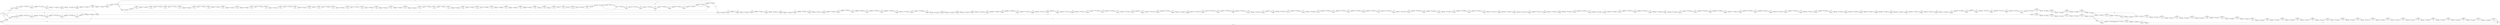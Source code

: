 digraph {
	graph [rankdir=LR]
	node [shape=rectangle]
	2 -> 1494 [label=135]
	1494 -> 1521 [label=118]
	1494 -> 93647 [label=17]
	1521 -> 2667 [label=135]
	2667 -> 2694 [label=118]
	2667 -> 93673 [label=17]
	2694 -> 2742 [label=135]
	2742 -> 2817 [label=118]
	2742 -> 93747 [label=17]
	2817 -> 2844 [label=135]
	2844 -> 2874 [label=118]
	2844 -> 93776 [label=17]
	2874 -> 3005 [label=135]
	3005 -> 3032 [label=118]
	3005 -> 93802 [label=17]
	3032 -> 3358 [label=135]
	3358 -> 3385 [label=118]
	3358 -> 93828 [label=17]
	3385 -> 3931 [label=135]
	3931 -> 3958 [label=118]
	3931 -> 93854 [label=17]
	3958 -> 4175 [label=135]
	4175 -> 4189 [label=169]
	4189 -> 4196 [label=152]
	4189 -> 8342 [label=17]
	4196 -> 4580 [label=135]
	4196 -> 7597 [label=17]
	4580 -> 4607 [label=118]
	4580 -> 93880 [label=17]
	4607 -> 4628 [label=135]
	4628 -> 4655 [label=118]
	4628 -> 93906 [label=17]
	4655 -> 4676 [label=135]
	4676 -> 4730 [label=118]
	4676 -> 93959 [label=17]
	4730 -> 4745 [label=135]
	4745 -> 4793 [label=118]
	4745 -> 94006 [label=17]
	4793 -> 4803 [label=135]
	4803 -> 4831 [label=118]
	4803 -> 94033 [label=17]
	4831 -> 4838 [label=135]
	4838 -> 4865 [label=118]
	4838 -> 94059 [label=17]
	4865 -> 4982 [label=135]
	4982 -> 5009 [label=118]
	4982 -> 94085 [label=17]
	5009 -> 5018 [label=135]
	5018 -> 5045 [label=118]
	5018 -> 94111 [label=17]
	5045 -> 5088 [label=135]
	5088 -> 5115 [label=118]
	5088 -> 94137 [label=17]
	5115 -> 5124 [label=135]
	5124 -> 5172 [label=118]
	5124 -> 94184 [label=17]
	5172 -> 5178 [label=135]
	5178 -> 5217 [label=118]
	5178 -> 94222 [label=17]
	5217 -> 5256 [label=135]
	5256 -> 5298 [label=118]
	5256 -> 94263 [label=17]
	5298 -> 5319 [label=135]
	5319 -> 5346 [label=118]
	5319 -> 94289 [label=17]
	5346 -> 5373 [label=118]
	5346 -> 94315 [label=17]
	5373 -> 5388 [label=135]
	5388 -> 5415 [label=118]
	5388 -> 94341 [label=17]
	5415 -> 5691 [label=135]
	5691 -> 5727 [label=118]
	5691 -> 94376 [label=17]
	5727 -> 5730 [label=135]
	5730 -> 5757 [label=118]
	5730 -> 94402 [label=17]
	5757 -> 5945 [label=135]
	5945 -> 5972 [label=118]
	5945 -> 94428 [label=17]
	5972 -> 6055 [label=135]
	6055 -> 6082 [label=118]
	6055 -> 94454 [label=17]
	6082 -> 6180 [label=135]
	6180 -> 6207 [label=118]
	6180 -> 94480 [label=17]
	6207 -> 6273 [label=135]
	6273 -> 6319 [label=118]
	6273 -> 94525 [label=17]
	6319 -> 6358 [label=135]
	6358 -> 6385 [label=118]
	6358 -> 94551 [label=17]
	6385 -> 6421 [label=135]
	6421 -> 6448 [label=118]
	6421 -> 94577 [label=17]
	6448 -> 6596 [label=135]
	6596 -> 6625 [label=118]
	6596 -> 94605 [label=17]
	6625 -> 6633 [label=135]
	6633 -> 6767 [label=118]
	6633 -> 94738 [label=17]
	6767 -> 6848 [label=135]
	6848 -> 6887 [label=118]
	6848 -> 94776 [label=17]
	6887 -> 6898 [label=135]
	6898 -> 6953 [label=118]
	6898 -> 94830 [label=17]
	6953 -> 6959 [label=135]
	6959 -> 6986 [label=118]
	6959 -> 94856 [label=17]
	6986 -> 6997 [label=135]
	6997 -> 7040 [label=118]
	6997 -> 94898 [label=17]
	7040 -> 7067 [label=118]
	7040 -> 94924 [label=17]
	7067 -> 7100 [label=118]
	7067 -> 94956 [label=17]
	7100 -> 7163 [label=118]
	7100 -> 95018 [label=17]
	7163 -> 7226 [label=118]
	7163 -> 95080 [label=17]
	7226 -> 7283 [label=135]
	7283 -> 7439 [label=118]
	7283 -> 95235 [label=17]
	7439 -> 7467 [label=135]
	7467 -> 7506 [label=118]
	7467 -> 4175 [label=17]
	7506 -> 7509 [label=253]
	7509 -> 7517 [label=236]
	7509 -> 8290 [label=17]
	7517 -> 7597 [label=118]
	7517 -> 8164 [label=118]
	7597 -> 7650 [label=135]
	7650 -> 7719 [label=118]
	7650 -> 95410 [label=17]
	7719 -> 7720 [label=135]
	7720 -> 7747 [label=118]
	7720 -> 95436 [label=17]
	7747 -> 7794 [label=135]
	7794 -> 7827 [label=118]
	7794 -> 95468 [label=17]
	7827 -> 7836 [label=135]
	7836 -> 7863 [label=118]
	7836 -> 95494 [label=17]
	7863 -> 7915 [label=135]
	7915 -> 7942 [label=118]
	7915 -> 95520 [label=17]
	7942 -> 8080 [label=135]
	8080 -> 8164 [label=118]
	8080 -> 8237 [label=17]
	8164 -> 8169 [label=236]
	8169 -> 8237 [label=118]
	8169 -> 8290 [label=118]
	8237 -> 7506 [label=135]
	8290 -> 8292 [label=135]
	8292 -> 8342 [label=118]
	8292 -> 4175 [label=17]
	8342 -> 8498 [label=135]
	8498 -> 8525 [label=118]
	8498 -> 95784 [label=17]
	8525 -> 8570 [label=118]
	8525 -> 95828 [label=17]
	8570 -> 8582 [label=135]
	8582 -> 8630 [label=118]
	8582 -> 95875 [label=17]
	8630 -> 8671 [label=135]
	8671 -> 8746 [label=118]
	8671 -> 95949 [label=17]
	8746 -> 8831 [label=135]
	8831 -> 8891 [label=118]
	8831 -> 96008 [label=17]
	8891 -> 8933 [label=135]
	8933 -> 8963 [label=118]
	8933 -> 96037 [label=17]
	8963 -> 9539 [label=135]
	9539 -> 9566 [label=118]
	9539 -> 96063 [label=17]
	9566 -> 9577 [label=135]
	9577 -> 9605 [label=118]
	9577 -> 96090 [label=17]
	9605 -> 9638 [label=135]
	9638 -> 9665 [label=118]
	9638 -> 96116 [label=17]
	9665 -> 9821 [label=135]
	9821 -> 9848 [label=118]
	9821 -> 96142 [label=17]
	9848 -> 9896 [label=135]
	9896 -> 9982 [label=118]
	9896 -> 96227 [label=17]
	9982 -> 10007 [label=135]
	10007 -> 10034 [label=118]
	10007 -> 96253 [label=17]
	10034 -> 10085 [label=135]
	10085 -> 10121 [label=118]
	10085 -> 96288 [label=17]
	10121 -> 10184 [label=135]
	10184 -> 10217 [label=118]
	10184 -> 96320 [label=17]
	10217 -> 10238 [label=135]
	10238 -> 10285 [label=118]
	10238 -> 96366 [label=17]
	10285 -> 10349 [label=135]
	10349 -> 10404 [label=118]
	10349 -> 96420 [label=17]
	10404 -> 10442 [label=135]
	10442 -> 10469 [label=118]
	10442 -> 96446 [label=17]
	10469 -> 10478 [label=135]
	10478 -> 10524 [label=118]
	10478 -> 96491 [label=17]
	10524 -> 10813 [label=135]
	10813 -> 10840 [label=118]
	10813 -> 96517 [label=17]
	10840 -> 10896 [label=135]
	10896 -> 10926 [label=118]
	10896 -> 96546 [label=17]
	10926 -> 10980 [label=135]
	10980 -> 11007 [label=118]
	10980 -> 96572 [label=17]
	11007 -> 11055 [label=135]
	11055 -> 11082 [label=118]
	11055 -> 96598 [label=17]
	11082 -> 11115 [label=135]
	11115 -> 11142 [label=118]
	11115 -> 96624 [label=17]
	11142 -> 11169 [label=118]
	11142 -> 96650 [label=17]
	11169 -> 11178 [label=135]
	11178 -> 11205 [label=118]
	11178 -> 96676 [label=17]
	11205 -> 11241 [label=135]
	11241 -> 11271 [label=118]
	11241 -> 96705 [label=17]
	11271 -> 11286 [label=135]
	11286 -> 11313 [label=118]
	11286 -> 96731 [label=17]
	11313 -> 11385 [label=135]
	11385 -> 11412 [label=118]
	11385 -> 96757 [label=17]
	11412 -> 11418 [label=135]
	11418 -> 11445 [label=118]
	11418 -> 96783 [label=17]
	11445 -> 11475 [label=118]
	11445 -> 96812 [label=17]
	11475 -> 11547 [label=135]
	11547 -> 11580 [label=118]
	11547 -> 96844 [label=17]
	11580 -> 11613 [label=135]
	11613 -> 11643 [label=118]
	11613 -> 96873 [label=17]
	11643 -> 11685 [label=135]
	11685 -> 11712 [label=118]
	11685 -> 96899 [label=17]
	11712 -> 11730 [label=135]
	11730 -> 11778 [label=118]
	11730 -> 96946 [label=17]
	11778 -> 11787 [label=135]
	11787 -> 11815 [label=118]
	11787 -> 96973 [label=17]
	11815 -> 11844 [label=135]
	11844 -> 11871 [label=118]
	11844 -> 96999 [label=17]
	11871 -> 11874 [label=135]
	11874 -> 11901 [label=118]
	11874 -> 97025 [label=17]
	11901 -> 11926 [label=135]
	11926 -> 11953 [label=118]
	11926 -> 97051 [label=17]
	11953 -> 11988 [label=118]
	11953 -> 97085 [label=17]
	11988 -> 11997 [label=135]
	11997 -> 12024 [label=118]
	11997 -> 97111 [label=17]
	12024 -> 12198 [label=135]
	12198 -> 12232 [label=118]
	12198 -> 97144 [label=17]
	12232 -> 12398 [label=135]
	12398 -> 12425 [label=118]
	12398 -> 97170 [label=17]
	12425 -> 12454 [label=135]
	12454 -> 12481 [label=118]
	12454 -> 97196 [label=17]
	12481 -> 12530 [label=135]
	12530 -> 12557 [label=118]
	12530 -> 97222 [label=17]
	12557 -> 12589 [label=135]
	12589 -> 12616 [label=118]
	12589 -> 97248 [label=17]
	12616 -> 12687 [label=135]
	12687 -> 12714 [label=118]
	12687 -> 97274 [label=17]
	12714 -> 12748 [label=135]
	12748 -> 12777 [label=118]
	12748 -> 97302 [label=17]
	12777 -> 12780 [label=135]
	12780 -> 12807 [label=118]
	12780 -> 97328 [label=17]
	12807 -> 12840 [label=135]
	12840 -> 12876 [label=118]
	12840 -> 97363 [label=17]
	12876 -> 12879 [label=135]
	12879 -> 12919 [label=118]
	12879 -> 97402 [label=17]
	12919 -> 12935 [label=135]
	12935 -> 12972 [label=118]
	12935 -> 97438 [label=17]
	12972 -> 12998 [label=135]
	12998 -> 13025 [label=118]
	12998 -> 97464 [label=17]
	13025 -> 13074 [label=135]
	13074 -> 13101 [label=118]
	13074 -> 97490 [label=17]
	13101 -> 13113 [label=135]
	13113 -> 13140 [label=118]
	13113 -> 97516 [label=17]
	13140 -> 13168 [label=135]
	13168 -> 13195 [label=118]
	13168 -> 97542 [label=17]
	13195 -> 13270 [label=135]
	13270 -> 13297 [label=118]
	13270 -> 97568 [label=17]
	13297 -> 13317 [label=135]
	13317 -> 13412 [label=118]
	13317 -> 97590 [label=17]
	13412 -> 13640 [label=135]
	13640 -> 13679 [label=118]
	13640 -> 97628 [label=17]
	13679 -> 13694 [label=135]
	13694 -> 13745 [label=118]
	13694 -> 97678 [label=17]
	13745 -> 13851 [label=135]
	13851 -> 13878 [label=118]
	13851 -> 97704 [label=17]
	13878 -> 13950 [label=135]
	13950 -> 13977 [label=118]
	13950 -> 97730 [label=17]
	13977 -> 13988 [label=135]
	13988 -> 14042 [label=118]
	13988 -> 97783 [label=17]
	14042 -> 14045 [label=135]
	14045 -> 14072 [label=118]
	14045 -> 97809 [label=17]
	14072 -> 14278 [label=135]
	14278 -> 14305 [label=118]
	14278 -> 97835 [label=17]
	14305 -> 14363 [label=135]
	14363 -> 14390 [label=118]
	14363 -> 97861 [label=17]
	14390 -> 14648 [label=135]
	14648 -> 14705 [label=118]
	14648 -> 97917 [label=17]
	14705 -> 14741 [label=135]
	14741 -> 14768 [label=118]
	14741 -> 97943 [label=17]
	14768 -> 14786 [label=135]
	14786 -> 14846 [label=118]
	14786 -> 98002 [label=17]
	14846 -> 14850 [label=135]
	14850 -> 14877 [label=118]
	14850 -> 98028 [label=17]
	14877 -> 14921 [label=135]
	14921 -> 14978 [label=118]
	14921 -> 98084 [label=17]
	14978 -> 15005 [label=135]
	15005 -> 15068 [label=118]
	15005 -> 98146 [label=17]
	15068 -> 15074 [label=135]
	15074 -> 15125 [label=118]
	15074 -> 98196 [label=17]
	15125 -> 15134 [label=135]
	15134 -> 15161 [label=118]
	15134 -> 98222 [label=17]
	15161 -> 15205 [label=135]
	15205 -> 15232 [label=118]
	15205 -> 98248 [label=17]
	15232 -> 15311 [label=135]
	15311 -> 15359 [label=118]
	15311 -> 98295 [label=17]
	15359 -> 15455 [label=135]
	15455 -> 15482 [label=118]
	15455 -> 98321 [label=17]
	15482 -> 15491 [label=135]
	15491 -> 15518 [label=118]
	15491 -> 98347 [label=17]
	15518 -> 16338 [label=135]
	16338 -> 16365 [label=118]
	16338 -> 98373 [label=17]
	16365 -> 16442 [label=135]
	16442 -> 16469 [label=118]
	16442 -> 98399 [label=17]
	16469 -> 16597 [label=135]
	16597 -> 16624 [label=118]
	16597 -> 98425 [label=17]
	16624 -> 16663 [label=135]
	16663 -> 16702 [label=118]
	16663 -> 98463 [label=17]
	16702 -> 16717 [label=135]
	16717 -> 16744 [label=118]
	16717 -> 98489 [label=17]
	16744 -> 16747 [label=135]
	16747 -> 16792 [label=118]
	16747 -> 98533 [label=17]
	16792 -> 16831 [label=135]
	16831 -> 16879 [label=118]
	16831 -> 98580 [label=17]
	16879 -> 16939 [label=135]
	16939 -> 16966 [label=118]
	16939 -> 98606 [label=17]
	16966 -> 17002 [label=118]
	16966 -> 98641 [label=17]
	17002 -> 17071 [label=135]
	17071 -> 17098 [label=118]
	17071 -> 98667 [label=17]
	17098 -> 17176 [label=135]
	17176 -> 17203 [label=118]
	17176 -> 98693 [label=17]
	17203 -> 17335 [label=135]
	17335 -> 17362 [label=118]
	17335 -> 98719 [label=17]
	17362 -> 17701 [label=135]
	17701 -> 17746 [label=118]
	17701 -> 98763 [label=17]
	17746 -> 17865 [label=135]
	17865 -> 18673 [label=118]
	17865 -> 98794 [label=17]
	18673 -> 18699 [label=135]
	18699 -> 18768 [label=118]
	18699 -> 98862 [label=17]
	18768 -> 18939 [label=135]
	18939 -> 18969 [label=118]
	18939 -> 98891 [label=17]
	18969 -> 18981 [label=135]
	18981 -> 19051 [label=118]
	18981 -> 90307 [label=17]
	19051 -> 19131 [label=135]
	19131 -> 19164 [label=118]
	19131 -> 99078 [label=17]
	19164 -> 19212 [label=135]
	19212 -> 19239 [label=118]
	19212 -> 99104 [label=17]
	19239 -> 19317 [label=135]
	19317 -> 19344 [label=118]
	19317 -> 99130 [label=17]
	19344 -> 19362 [label=135]
	19362 -> 19389 [label=118]
	19362 -> 99156 [label=17]
	19389 -> 19653 [label=135]
	19653 -> 19680 [label=118]
	19653 -> 99182 [label=17]
	19680 -> 19707 [label=135]
	19707 -> 19734 [label=118]
	19707 -> 99208 [label=17]
	19734 -> 19875 [label=135]
	19875 -> 19902 [label=118]
	19875 -> 99234 [label=17]
	19902 -> 19915 [label=135]
	19915 -> 19942 [label=118]
	19915 -> 99260 [label=17]
	19942 -> 19980 [label=135]
	19980 -> 20031 [label=118]
	19980 -> 99310 [label=17]
	20031 -> 20188 [label=135]
	20188 -> 20215 [label=118]
	20188 -> 99336 [label=17]
	20215 -> 20548 [label=135]
	20548 -> 20575 [label=118]
	20548 -> 99362 [label=17]
	20575 -> 20677 [label=135]
	20677 -> 20704 [label=118]
	20677 -> 99388 [label=17]
	20704 -> 20710 [label=135]
	20710 -> 20737 [label=118]
	20710 -> 99414 [label=17]
	20737 -> 20821 [label=135]
	20821 -> 20848 [label=118]
	20821 -> 99440 [label=17]
	20848 -> 22089 [label=135]
	22089 -> 22128 [label=118]
	22089 -> 99478 [label=17]
	22128 -> 22157 [label=135]
	22157 -> 22184 [label=118]
	22157 -> 99504 [label=17]
	22184 -> 22194 [label=135]
	22194 -> 22221 [label=118]
	22194 -> 99530 [label=17]
	22221 -> 22227 [label=135]
	22227 -> 22254 [label=118]
	22227 -> 99556 [label=17]
	22254 -> 22274 [label=135]
	22274 -> 22301 [label=118]
	22274 -> 99582 [label=17]
	22301 -> 22329 [label=135]
	22329 -> 22395 [label=118]
	22329 -> 99647 [label=17]
	22395 -> 22473 [label=135]
	22473 -> 22500 [label=118]
	22473 -> 99673 [label=17]
	22500 -> 22596 [label=135]
	22596 -> 22623 [label=118]
	22596 -> 99699 [label=17]
	22623 -> 22632 [label=135]
	22632 -> 22665 [label=118]
	22632 -> 99731 [label=17]
	22665 -> 22906 [label=135]
	22906 -> 1 [label=118]
	22906 -> 102294 [label=17]
	29959 -> 30035 [label=128]
	30035 -> 30062 [label=32]
	30035 -> 67976 [label=96]
	30062 -> 30147 [label=128]
	30147 -> 30194 [label=32]
	30147 -> 68022 [label=96]
	30194 -> 30251 [label=128]
	30251 -> 30278 [label=32]
	30251 -> 68048 [label=96]
	30278 -> 30286 [label=128]
	30286 -> 30313 [label=32]
	30286 -> 68074 [label=96]
	30313 -> 30333 [label=128]
	30333 -> 30360 [label=32]
	30333 -> 68100 [label=96]
	30360 -> 30440 [label=128]
	30440 -> 30491 [label=224]
	30491 -> 30878 [label=32]
	30491 -> 60260 [label=192]
	30878 -> 31022 [label=49]
	31022 -> 31049 [label=32]
	31022 -> 89862 [label=17]
	31049 -> 31095 [label=49]
	31095 -> 31122 [label=32]
	31095 -> 89888 [label=17]
	31122 -> 31224 [label=49]
	31224 -> 31251 [label=32]
	31224 -> 89914 [label=17]
	31251 -> 31373 [label=49]
	31373 -> 31400 [label=32]
	31373 -> 89940 [label=17]
	31400 -> 31474 [label=49]
	31474 -> 35021 [label=32]
	31474 -> 90307 [label=17]
	35021 -> 35048 [label=23]
	35021 -> 89494 [label=9]
	35048 -> 38763 [label=32]
	38763 -> 38765 [label=64]
	38765 -> 38763 [label=32]
	38765 -> 50597 [label=32]
	50597 -> 50624 [label=23]
	50597 -> 89520 [label=9]
	50624 -> 54858 [label=32]
	54858 -> 54885 [label=23]
	54858 -> 89546 [label=9]
	54885 -> 1 [label=32]
	60260 -> 29959 [label=96]
	60260 -> 1 [label=96]
	67976 -> 30062 [label=96]
	68022 -> 30194 [label=96]
	68048 -> 30278 [label=96]
	68074 -> 30313 [label=96]
	68100 -> 30360 [label=96]
	89494 -> 35048 [label=9]
	89520 -> 50624 [label=9]
	89546 -> 54885 [label=9]
	89862 -> 31049 [label=17]
	89888 -> 31122 [label=17]
	89914 -> 31251 [label=17]
	89940 -> 31400 [label=17]
	90307 -> 90542 [label=34]
	90542 -> 90569 [label=17]
	90542 -> 98995 [label=17]
	90569 -> 90724 [label=34]
	90724 -> 90751 [label=17]
	90724 -> 99021 [label=17]
	90751 -> 91049 [label=34]
	91049 -> 2 [label=17]
	91049 -> 19051 [label=17]
	93647 -> 1521 [label=17]
	93673 -> 2694 [label=17]
	93747 -> 2817 [label=17]
	93776 -> 2874 [label=17]
	93802 -> 3032 [label=17]
	93828 -> 3385 [label=17]
	93854 -> 3958 [label=17]
	93880 -> 4607 [label=17]
	93906 -> 4655 [label=17]
	93959 -> 4730 [label=17]
	94006 -> 4793 [label=17]
	94033 -> 4831 [label=17]
	94059 -> 4865 [label=17]
	94085 -> 5009 [label=17]
	94111 -> 5045 [label=17]
	94137 -> 5115 [label=17]
	94184 -> 5172 [label=17]
	94222 -> 5217 [label=17]
	94263 -> 5298 [label=17]
	94289 -> 5346 [label=17]
	94315 -> 5373 [label=17]
	94341 -> 5415 [label=17]
	94376 -> 5727 [label=17]
	94402 -> 5757 [label=17]
	94428 -> 5972 [label=17]
	94454 -> 6082 [label=17]
	94480 -> 6207 [label=17]
	94525 -> 6319 [label=17]
	94551 -> 6385 [label=17]
	94577 -> 6448 [label=17]
	94605 -> 6625 [label=17]
	94738 -> 6767 [label=17]
	94776 -> 6887 [label=17]
	94830 -> 6953 [label=17]
	94856 -> 6986 [label=17]
	94898 -> 7040 [label=17]
	94924 -> 7067 [label=17]
	94956 -> 7100 [label=17]
	95018 -> 7163 [label=17]
	95080 -> 7226 [label=17]
	95235 -> 7439 [label=17]
	95410 -> 7719 [label=17]
	95436 -> 7747 [label=17]
	95468 -> 7827 [label=17]
	95494 -> 7863 [label=17]
	95520 -> 7942 [label=17]
	95784 -> 8525 [label=17]
	95828 -> 8570 [label=17]
	95875 -> 8630 [label=17]
	95949 -> 8746 [label=17]
	96008 -> 8891 [label=17]
	96037 -> 8963 [label=17]
	96063 -> 9566 [label=17]
	96090 -> 9605 [label=17]
	96116 -> 9665 [label=17]
	96142 -> 9848 [label=17]
	96227 -> 9982 [label=17]
	96253 -> 10034 [label=17]
	96288 -> 10121 [label=17]
	96320 -> 10217 [label=17]
	96366 -> 10285 [label=17]
	96420 -> 10404 [label=17]
	96446 -> 10469 [label=17]
	96491 -> 10524 [label=17]
	96517 -> 10840 [label=17]
	96546 -> 10926 [label=17]
	96572 -> 11007 [label=17]
	96598 -> 11082 [label=17]
	96624 -> 11142 [label=17]
	96650 -> 11169 [label=17]
	96676 -> 11205 [label=17]
	96705 -> 11271 [label=17]
	96731 -> 11313 [label=17]
	96757 -> 11412 [label=17]
	96783 -> 11445 [label=17]
	96812 -> 11475 [label=17]
	96844 -> 11580 [label=17]
	96873 -> 11643 [label=17]
	96899 -> 11712 [label=17]
	96946 -> 11778 [label=17]
	96973 -> 11815 [label=17]
	96999 -> 11871 [label=17]
	97025 -> 11901 [label=17]
	97051 -> 11953 [label=17]
	97085 -> 11988 [label=17]
	97111 -> 12024 [label=17]
	97144 -> 12232 [label=17]
	97170 -> 12425 [label=17]
	97196 -> 12481 [label=17]
	97222 -> 12557 [label=17]
	97248 -> 12616 [label=17]
	97274 -> 12714 [label=17]
	97302 -> 12777 [label=17]
	97328 -> 12807 [label=17]
	97363 -> 12876 [label=17]
	97402 -> 12919 [label=17]
	97438 -> 12972 [label=17]
	97464 -> 13025 [label=17]
	97490 -> 13101 [label=17]
	97516 -> 13140 [label=17]
	97542 -> 13195 [label=17]
	97568 -> 13297 [label=17]
	97590 -> 13412 [label=17]
	97628 -> 13679 [label=17]
	97678 -> 13745 [label=17]
	97704 -> 13878 [label=17]
	97730 -> 13977 [label=17]
	97783 -> 14042 [label=17]
	97809 -> 14072 [label=17]
	97835 -> 14305 [label=17]
	97861 -> 14390 [label=17]
	97917 -> 14705 [label=17]
	97943 -> 14768 [label=17]
	98002 -> 14846 [label=17]
	98028 -> 14877 [label=17]
	98084 -> 14978 [label=17]
	98146 -> 15068 [label=17]
	98196 -> 15125 [label=17]
	98222 -> 15161 [label=17]
	98248 -> 15232 [label=17]
	98295 -> 15359 [label=17]
	98321 -> 15482 [label=17]
	98347 -> 15518 [label=17]
	98373 -> 16365 [label=17]
	98399 -> 16469 [label=17]
	98425 -> 16624 [label=17]
	98463 -> 16702 [label=17]
	98489 -> 16744 [label=17]
	98533 -> 16792 [label=17]
	98580 -> 16879 [label=17]
	98606 -> 16966 [label=17]
	98641 -> 17002 [label=17]
	98667 -> 17098 [label=17]
	98693 -> 17203 [label=17]
	98719 -> 17362 [label=17]
	98763 -> 17746 [label=17]
	98794 -> 18673 [label=17]
	98862 -> 18768 [label=17]
	98891 -> 18969 [label=17]
	98995 -> 90569 [label=17]
	99021 -> 90751 [label=17]
	99078 -> 19164 [label=17]
	99104 -> 19239 [label=17]
	99130 -> 19344 [label=17]
	99156 -> 19389 [label=17]
	99182 -> 19680 [label=17]
	99208 -> 19734 [label=17]
	99234 -> 19902 [label=17]
	99260 -> 19942 [label=17]
	99310 -> 20031 [label=17]
	99336 -> 20215 [label=17]
	99362 -> 20575 [label=17]
	99388 -> 20704 [label=17]
	99414 -> 20737 [label=17]
	99440 -> 20848 [label=17]
	99478 -> 22128 [label=17]
	99504 -> 22184 [label=17]
	99530 -> 22221 [label=17]
	99556 -> 22254 [label=17]
	99582 -> 22301 [label=17]
	99647 -> 22395 [label=17]
	99673 -> 22500 [label=17]
	99699 -> 22623 [label=17]
	99731 -> 22665 [label=17]
	102294 -> 1 [label=17]
	0 -> 2 [label=118]
	0 -> 29959 [label=32]
	0 -> 30440 [label=96]
	0 -> 30878 [label=17]
}
